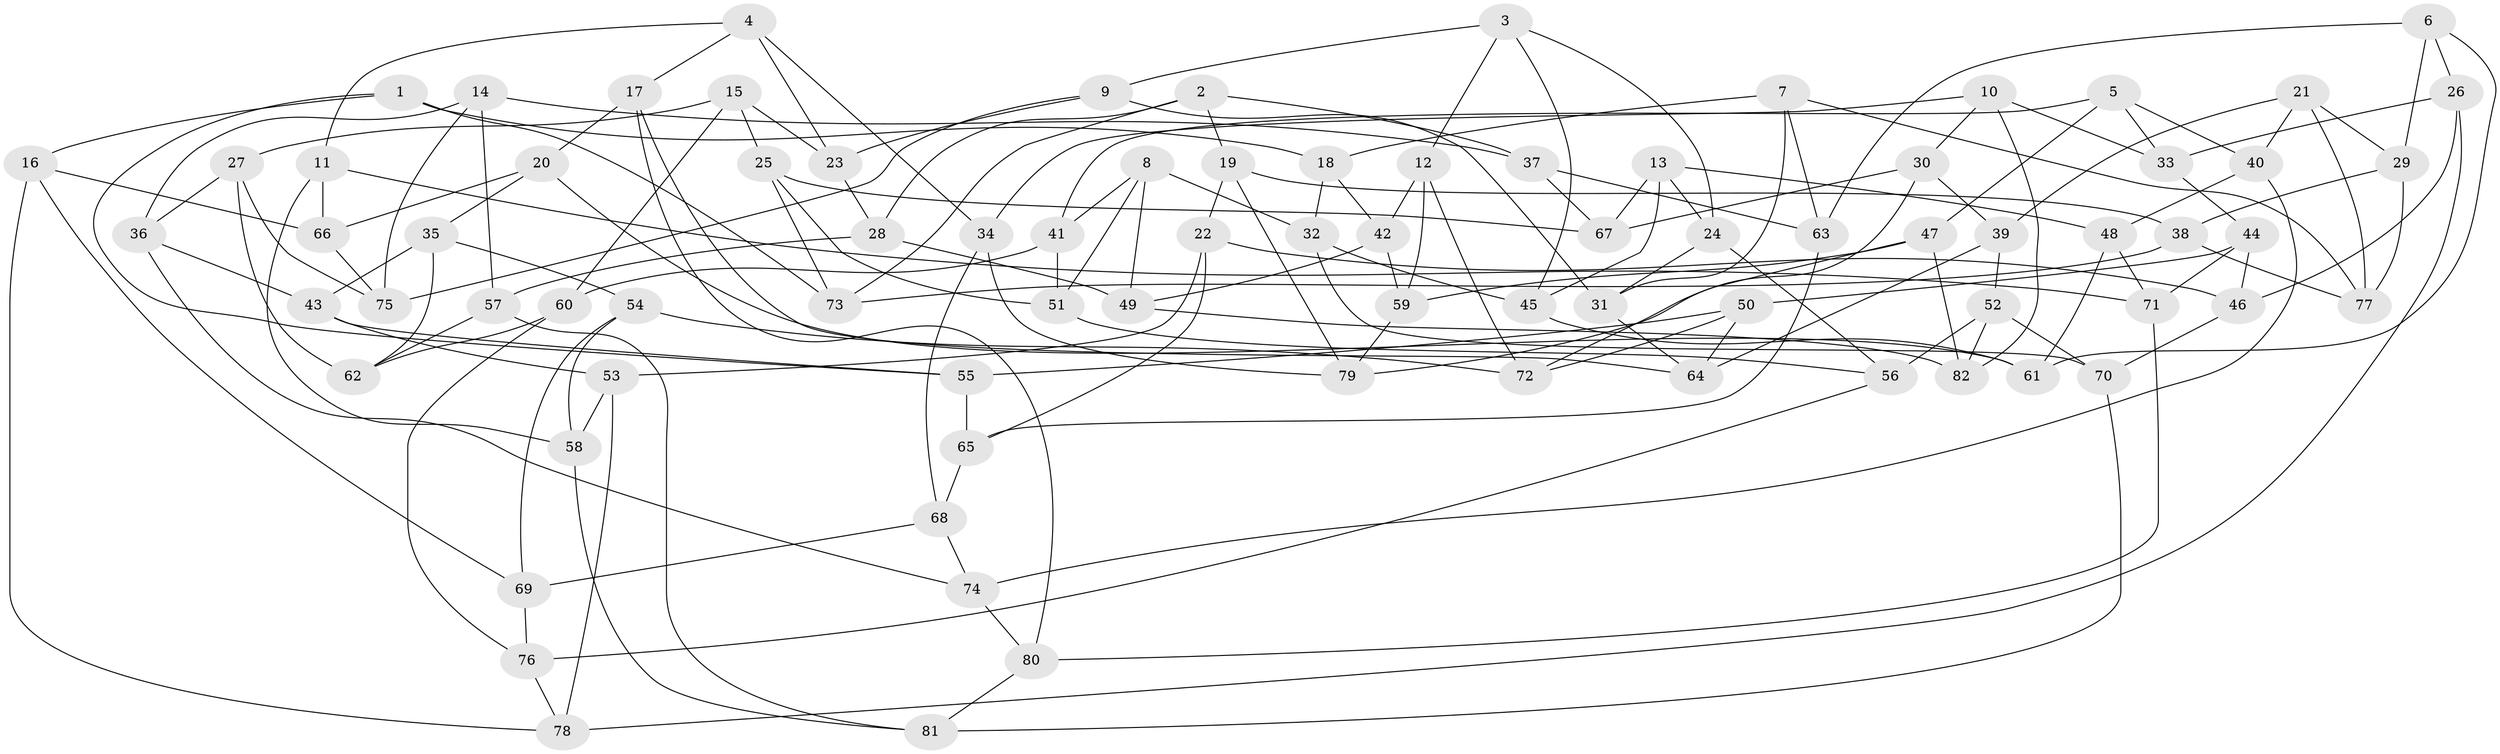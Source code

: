 // coarse degree distribution, {4: 0.76, 8: 0.04, 10: 0.06, 11: 0.02, 3: 0.06, 9: 0.04, 6: 0.02}
// Generated by graph-tools (version 1.1) at 2025/53/03/04/25 22:53:54]
// undirected, 82 vertices, 164 edges
graph export_dot {
  node [color=gray90,style=filled];
  1;
  2;
  3;
  4;
  5;
  6;
  7;
  8;
  9;
  10;
  11;
  12;
  13;
  14;
  15;
  16;
  17;
  18;
  19;
  20;
  21;
  22;
  23;
  24;
  25;
  26;
  27;
  28;
  29;
  30;
  31;
  32;
  33;
  34;
  35;
  36;
  37;
  38;
  39;
  40;
  41;
  42;
  43;
  44;
  45;
  46;
  47;
  48;
  49;
  50;
  51;
  52;
  53;
  54;
  55;
  56;
  57;
  58;
  59;
  60;
  61;
  62;
  63;
  64;
  65;
  66;
  67;
  68;
  69;
  70;
  71;
  72;
  73;
  74;
  75;
  76;
  77;
  78;
  79;
  80;
  81;
  82;
  1 -- 73;
  1 -- 18;
  1 -- 16;
  1 -- 55;
  2 -- 37;
  2 -- 19;
  2 -- 28;
  2 -- 73;
  3 -- 45;
  3 -- 9;
  3 -- 24;
  3 -- 12;
  4 -- 34;
  4 -- 23;
  4 -- 11;
  4 -- 17;
  5 -- 41;
  5 -- 40;
  5 -- 47;
  5 -- 33;
  6 -- 61;
  6 -- 63;
  6 -- 26;
  6 -- 29;
  7 -- 63;
  7 -- 31;
  7 -- 18;
  7 -- 77;
  8 -- 41;
  8 -- 49;
  8 -- 32;
  8 -- 51;
  9 -- 75;
  9 -- 23;
  9 -- 31;
  10 -- 34;
  10 -- 33;
  10 -- 82;
  10 -- 30;
  11 -- 58;
  11 -- 71;
  11 -- 66;
  12 -- 72;
  12 -- 59;
  12 -- 42;
  13 -- 67;
  13 -- 24;
  13 -- 48;
  13 -- 45;
  14 -- 36;
  14 -- 75;
  14 -- 57;
  14 -- 37;
  15 -- 23;
  15 -- 25;
  15 -- 27;
  15 -- 60;
  16 -- 78;
  16 -- 66;
  16 -- 69;
  17 -- 80;
  17 -- 20;
  17 -- 64;
  18 -- 32;
  18 -- 42;
  19 -- 22;
  19 -- 38;
  19 -- 79;
  20 -- 61;
  20 -- 66;
  20 -- 35;
  21 -- 40;
  21 -- 77;
  21 -- 39;
  21 -- 29;
  22 -- 65;
  22 -- 46;
  22 -- 53;
  23 -- 28;
  24 -- 31;
  24 -- 56;
  25 -- 67;
  25 -- 73;
  25 -- 51;
  26 -- 78;
  26 -- 46;
  26 -- 33;
  27 -- 36;
  27 -- 62;
  27 -- 75;
  28 -- 49;
  28 -- 57;
  29 -- 38;
  29 -- 77;
  30 -- 67;
  30 -- 39;
  30 -- 72;
  31 -- 64;
  32 -- 45;
  32 -- 70;
  33 -- 44;
  34 -- 68;
  34 -- 79;
  35 -- 43;
  35 -- 54;
  35 -- 62;
  36 -- 74;
  36 -- 43;
  37 -- 67;
  37 -- 63;
  38 -- 73;
  38 -- 77;
  39 -- 64;
  39 -- 52;
  40 -- 48;
  40 -- 74;
  41 -- 51;
  41 -- 60;
  42 -- 59;
  42 -- 49;
  43 -- 55;
  43 -- 53;
  44 -- 50;
  44 -- 46;
  44 -- 71;
  45 -- 61;
  46 -- 70;
  47 -- 79;
  47 -- 59;
  47 -- 82;
  48 -- 61;
  48 -- 71;
  49 -- 82;
  50 -- 64;
  50 -- 55;
  50 -- 72;
  51 -- 56;
  52 -- 82;
  52 -- 56;
  52 -- 70;
  53 -- 58;
  53 -- 78;
  54 -- 69;
  54 -- 72;
  54 -- 58;
  55 -- 65;
  56 -- 76;
  57 -- 62;
  57 -- 81;
  58 -- 81;
  59 -- 79;
  60 -- 76;
  60 -- 62;
  63 -- 65;
  65 -- 68;
  66 -- 75;
  68 -- 74;
  68 -- 69;
  69 -- 76;
  70 -- 81;
  71 -- 80;
  74 -- 80;
  76 -- 78;
  80 -- 81;
}
